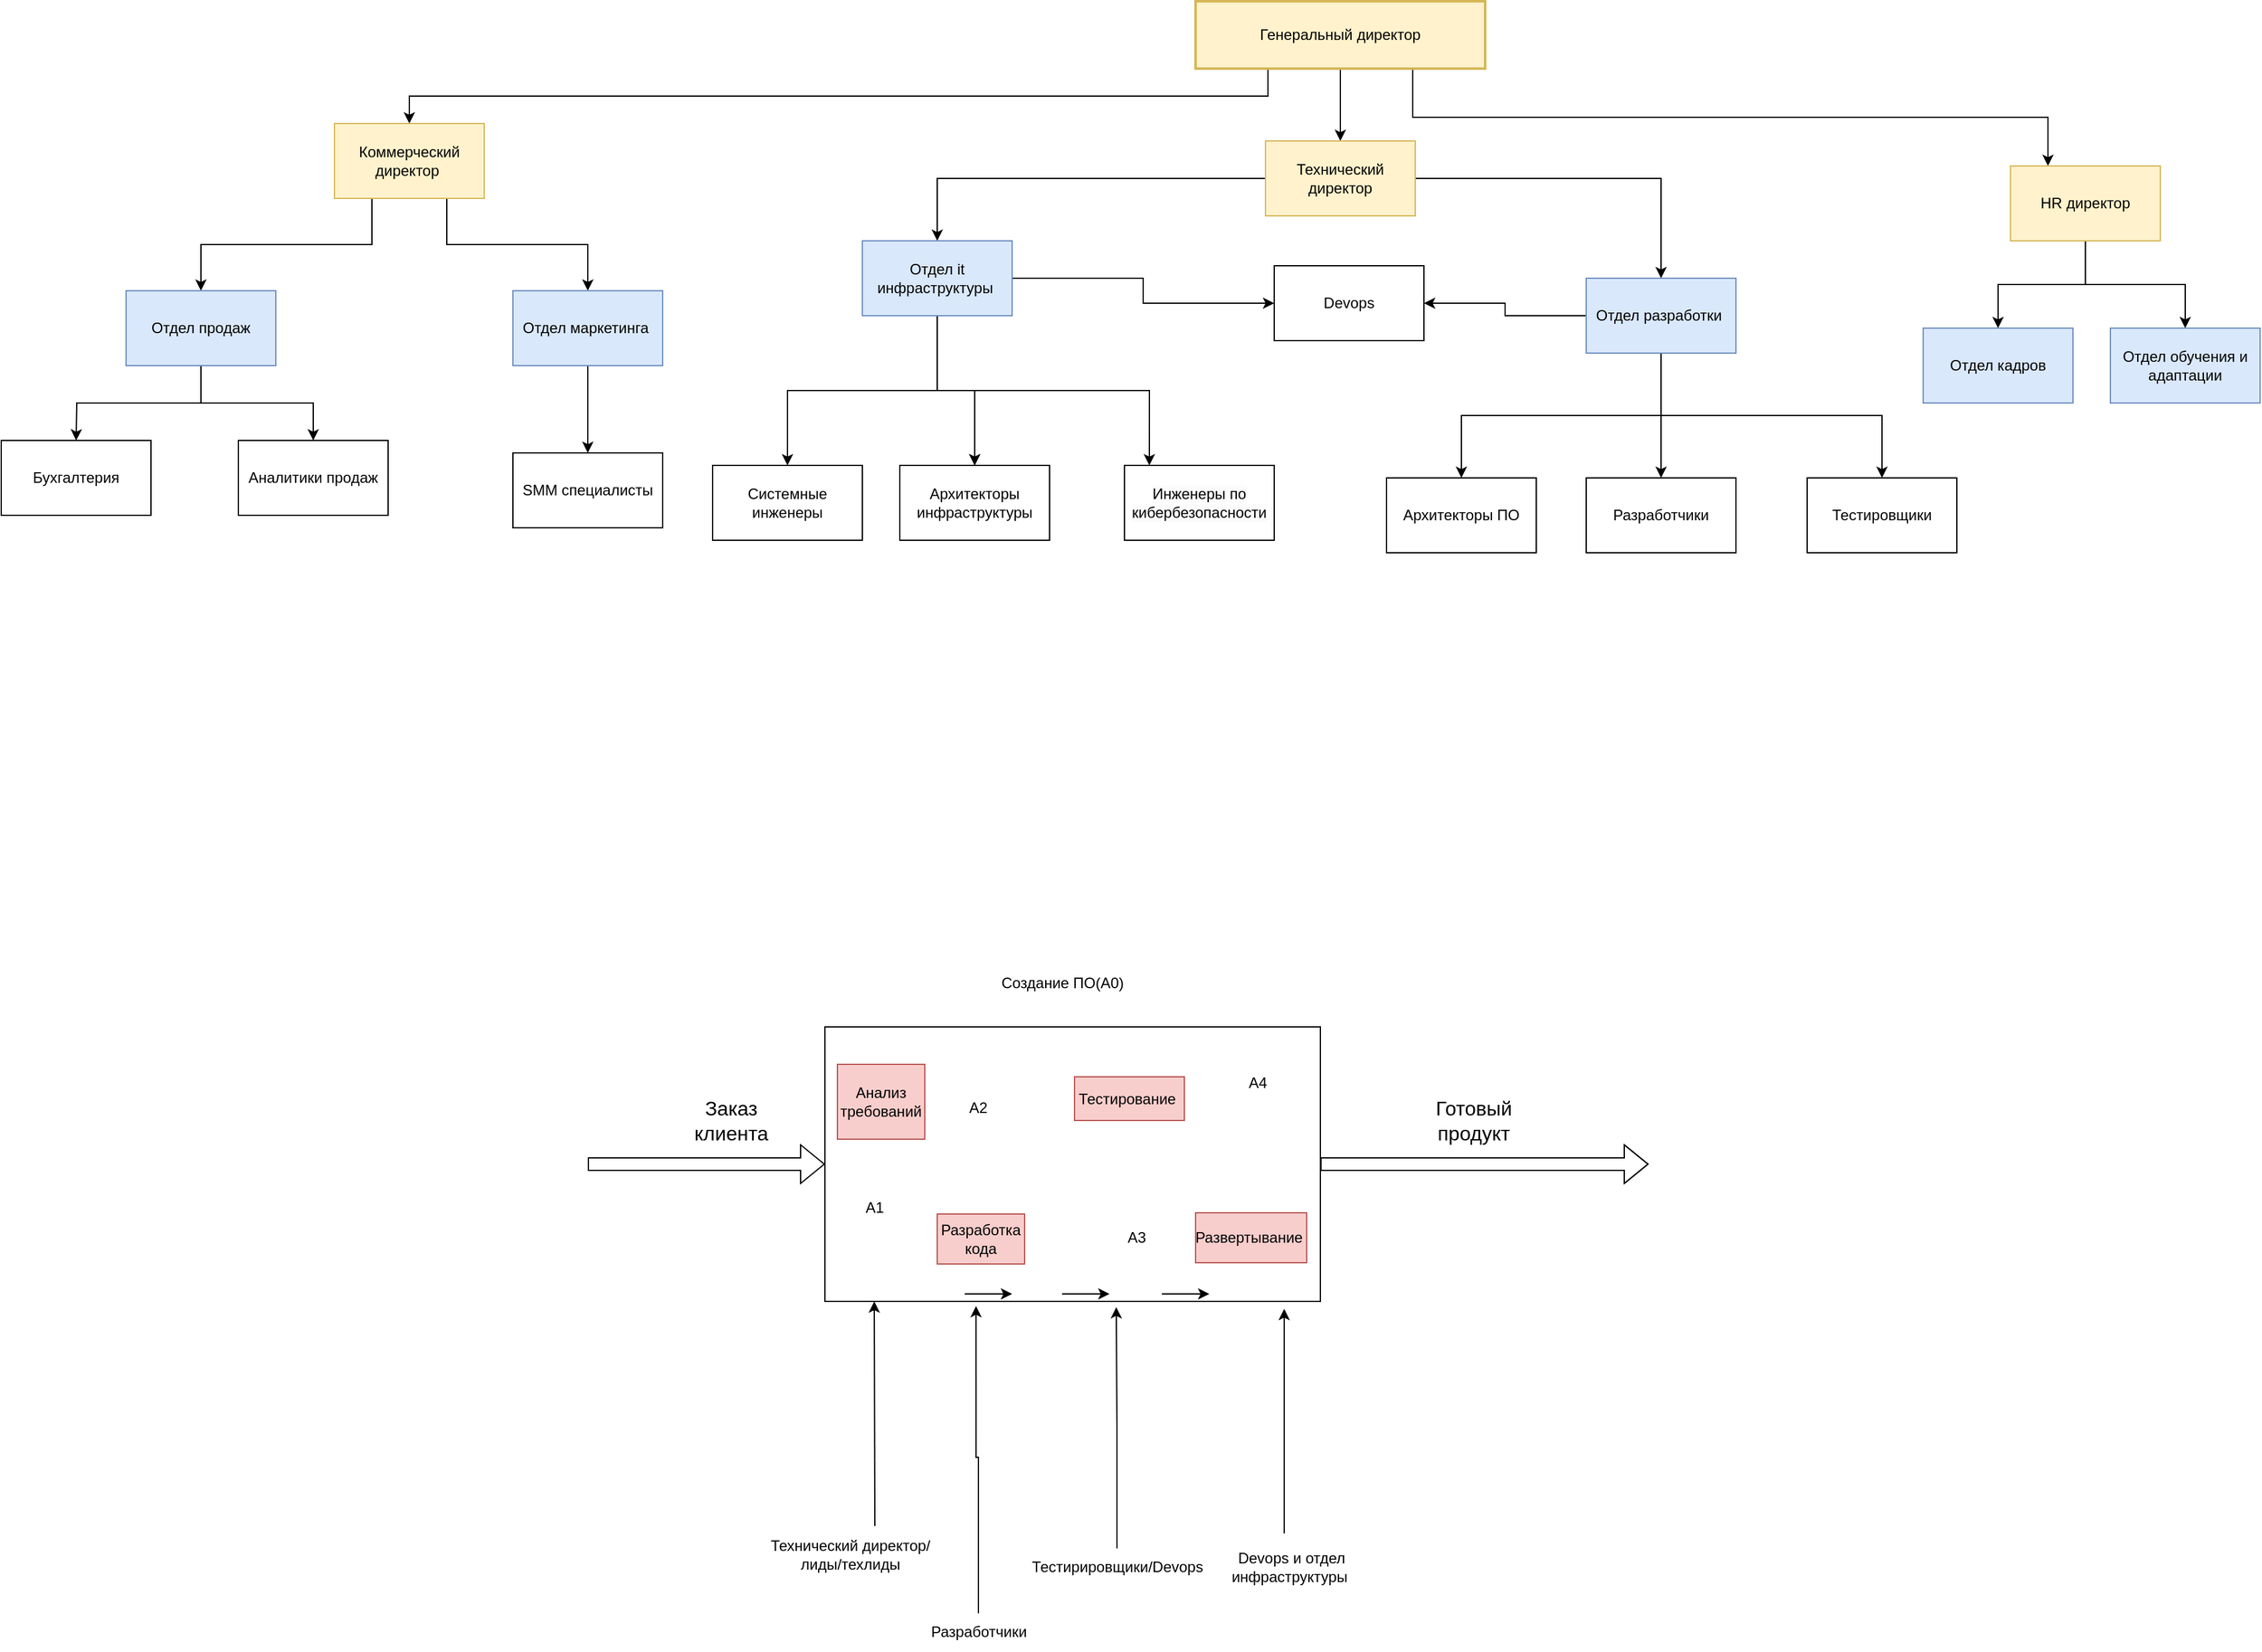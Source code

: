 <mxfile version="26.1.0">
  <diagram name="Страница — 1" id="LqPUgzeuHRdIJZTKqaz7">
    <mxGraphModel dx="1804" dy="662" grid="1" gridSize="10" guides="1" tooltips="1" connect="1" arrows="1" fold="1" page="1" pageScale="1" pageWidth="827" pageHeight="1169" math="0" shadow="0">
      <root>
        <mxCell id="0" />
        <mxCell id="1" parent="0" />
        <mxCell id="NALaxFdf05BTQDlKFTz--1" value="&lt;p style=&quot;font-style: normal; font-variant-caps: normal; font-weight: 400; letter-spacing: normal; text-align: start; text-indent: 0px; text-transform: none; white-space: normal; word-spacing: 0px; -webkit-text-stroke-width: 0px; text-decoration: none; caret-color: rgb(0, 0, 0); color: rgb(0, 0, 0);&quot; data-pm-slice=&quot;1 1 [&amp;quot;ordered_list&amp;quot;,{&amp;quot;spread&amp;quot;:true,&amp;quot;startingNumber&amp;quot;:1,&amp;quot;start&amp;quot;:2993,&amp;quot;end&amp;quot;:3738},&amp;quot;regular_list_item&amp;quot;,{&amp;quot;start&amp;quot;:3333,&amp;quot;end&amp;quot;:3738},&amp;quot;list&amp;quot;,{&amp;quot;spread&amp;quot;:false,&amp;quot;start&amp;quot;:3367,&amp;quot;end&amp;quot;:3738},&amp;quot;regular_list_item&amp;quot;,{&amp;quot;start&amp;quot;:3367,&amp;quot;end&amp;quot;:3440}]&quot;&gt;&lt;br&gt;&lt;/p&gt;" style="rounded=0;whiteSpace=wrap;html=1;" vertex="1" parent="1">
          <mxGeometry x="-80" y="830" width="397" height="220" as="geometry" />
        </mxCell>
        <mxCell id="NALaxFdf05BTQDlKFTz--2" value="&lt;font style=&quot;font-size: 16px;&quot;&gt;Заказ клиента&lt;/font&gt;" style="text;html=1;align=center;verticalAlign=middle;whiteSpace=wrap;rounded=0;" vertex="1" parent="1">
          <mxGeometry x="-200" y="890" width="90" height="30" as="geometry" />
        </mxCell>
        <mxCell id="NALaxFdf05BTQDlKFTz--3" value="" style="shape=flexArrow;endArrow=classic;html=1;rounded=0;exitX=1;exitY=0.5;exitDx=0;exitDy=0;" edge="1" parent="1" source="NALaxFdf05BTQDlKFTz--1">
          <mxGeometry width="50" height="50" relative="1" as="geometry">
            <mxPoint x="110" y="1020" as="sourcePoint" />
            <mxPoint x="580" y="940" as="targetPoint" />
            <Array as="points">
              <mxPoint x="460" y="940" />
            </Array>
          </mxGeometry>
        </mxCell>
        <mxCell id="NALaxFdf05BTQDlKFTz--4" value="&lt;font style=&quot;font-size: 16px;&quot;&gt;Готовый продукт&lt;/font&gt;" style="text;html=1;align=center;verticalAlign=middle;whiteSpace=wrap;rounded=0;" vertex="1" parent="1">
          <mxGeometry x="390" y="890" width="100" height="30" as="geometry" />
        </mxCell>
        <mxCell id="NALaxFdf05BTQDlKFTz--9" value="" style="endArrow=classic;html=1;rounded=0;" edge="1" parent="1">
          <mxGeometry width="50" height="50" relative="1" as="geometry">
            <mxPoint x="-40" y="1230" as="sourcePoint" />
            <mxPoint x="-40.48" y="1050" as="targetPoint" />
          </mxGeometry>
        </mxCell>
        <mxCell id="NALaxFdf05BTQDlKFTz--10" value="Разработчики" style="text;html=1;align=center;verticalAlign=middle;whiteSpace=wrap;rounded=0;" vertex="1" parent="1">
          <mxGeometry x="-5.5" y="1300" width="97" height="30" as="geometry" />
        </mxCell>
        <mxCell id="NALaxFdf05BTQDlKFTz--12" value="Тестирировщики/Devops" style="text;html=1;align=center;verticalAlign=middle;whiteSpace=wrap;rounded=0;" vertex="1" parent="1">
          <mxGeometry x="105.5" y="1248" width="97" height="30" as="geometry" />
        </mxCell>
        <mxCell id="NALaxFdf05BTQDlKFTz--13" value="" style="endArrow=classic;html=1;rounded=0;" edge="1" parent="1">
          <mxGeometry width="50" height="50" relative="1" as="geometry">
            <mxPoint x="288" y="1236" as="sourcePoint" />
            <mxPoint x="288" y="1056" as="targetPoint" />
          </mxGeometry>
        </mxCell>
        <mxCell id="NALaxFdf05BTQDlKFTz--14" value="Devops и отдел инфраструктуры&amp;nbsp;" style="text;html=1;align=center;verticalAlign=middle;whiteSpace=wrap;rounded=0;" vertex="1" parent="1">
          <mxGeometry x="264" y="1248" width="60" height="30" as="geometry" />
        </mxCell>
        <mxCell id="NALaxFdf05BTQDlKFTz--16" value="Анализ требований" style="text;html=1;align=center;verticalAlign=middle;whiteSpace=wrap;rounded=0;fillColor=#f8cecc;strokeColor=#b85450;" vertex="1" parent="1">
          <mxGeometry x="-70" y="860" width="70" height="60" as="geometry" />
        </mxCell>
        <mxCell id="NALaxFdf05BTQDlKFTz--18" value="А1" style="text;html=1;align=center;verticalAlign=middle;whiteSpace=wrap;rounded=0;" vertex="1" parent="1">
          <mxGeometry x="-70" y="960" width="60" height="30" as="geometry" />
        </mxCell>
        <mxCell id="NALaxFdf05BTQDlKFTz--20" value="Разработка кода" style="text;html=1;align=center;verticalAlign=middle;whiteSpace=wrap;rounded=0;fillColor=#f8cecc;strokeColor=#b85450;" vertex="1" parent="1">
          <mxGeometry x="10" y="980" width="70" height="40" as="geometry" />
        </mxCell>
        <mxCell id="NALaxFdf05BTQDlKFTz--21" value="А2" style="text;html=1;align=center;verticalAlign=middle;whiteSpace=wrap;rounded=0;" vertex="1" parent="1">
          <mxGeometry x="13" y="880" width="60" height="30" as="geometry" />
        </mxCell>
        <mxCell id="NALaxFdf05BTQDlKFTz--23" value="Тестирование&amp;nbsp;" style="text;html=1;align=center;verticalAlign=middle;whiteSpace=wrap;rounded=0;fillColor=#f8cecc;strokeColor=#b85450;" vertex="1" parent="1">
          <mxGeometry x="120" y="870" width="88" height="35" as="geometry" />
        </mxCell>
        <mxCell id="NALaxFdf05BTQDlKFTz--24" value="А3" style="text;html=1;align=center;verticalAlign=middle;whiteSpace=wrap;rounded=0;" vertex="1" parent="1">
          <mxGeometry x="140" y="984" width="60" height="30" as="geometry" />
        </mxCell>
        <mxCell id="NALaxFdf05BTQDlKFTz--25" value="Развертывание&amp;nbsp;" style="text;html=1;align=center;verticalAlign=middle;whiteSpace=wrap;rounded=0;fillColor=#f8cecc;strokeColor=#b85450;" vertex="1" parent="1">
          <mxGeometry x="217" y="979" width="89" height="40" as="geometry" />
        </mxCell>
        <mxCell id="NALaxFdf05BTQDlKFTz--26" value="А4" style="text;html=1;align=center;verticalAlign=middle;whiteSpace=wrap;rounded=0;" vertex="1" parent="1">
          <mxGeometry x="237" y="860" width="60" height="30" as="geometry" />
        </mxCell>
        <mxCell id="NALaxFdf05BTQDlKFTz--27" value="" style="endArrow=classic;html=1;rounded=0;" edge="1" parent="1">
          <mxGeometry width="50" height="50" relative="1" as="geometry">
            <mxPoint x="32" y="1044" as="sourcePoint" />
            <mxPoint x="70" y="1044" as="targetPoint" />
          </mxGeometry>
        </mxCell>
        <mxCell id="NALaxFdf05BTQDlKFTz--28" value="" style="endArrow=classic;html=1;rounded=0;" edge="1" parent="1">
          <mxGeometry width="50" height="50" relative="1" as="geometry">
            <mxPoint x="110" y="1044" as="sourcePoint" />
            <mxPoint x="148" y="1044" as="targetPoint" />
          </mxGeometry>
        </mxCell>
        <mxCell id="NALaxFdf05BTQDlKFTz--29" value="" style="endArrow=classic;html=1;rounded=0;" edge="1" parent="1">
          <mxGeometry width="50" height="50" relative="1" as="geometry">
            <mxPoint x="190" y="1044" as="sourcePoint" />
            <mxPoint x="228" y="1044" as="targetPoint" />
          </mxGeometry>
        </mxCell>
        <mxCell id="NALaxFdf05BTQDlKFTz--30" style="edgeStyle=orthogonalEdgeStyle;rounded=0;orthogonalLoop=1;jettySize=auto;html=1;exitX=0.75;exitY=1;exitDx=0;exitDy=0;entryX=0.25;entryY=0;entryDx=0;entryDy=0;" edge="1" parent="1" source="NALaxFdf05BTQDlKFTz--33" target="NALaxFdf05BTQDlKFTz--37">
          <mxGeometry relative="1" as="geometry" />
        </mxCell>
        <mxCell id="NALaxFdf05BTQDlKFTz--31" style="edgeStyle=orthogonalEdgeStyle;rounded=0;orthogonalLoop=1;jettySize=auto;html=1;exitX=0.25;exitY=1;exitDx=0;exitDy=0;" edge="1" parent="1" source="NALaxFdf05BTQDlKFTz--33" target="NALaxFdf05BTQDlKFTz--40">
          <mxGeometry relative="1" as="geometry" />
        </mxCell>
        <mxCell id="NALaxFdf05BTQDlKFTz--96" style="edgeStyle=orthogonalEdgeStyle;rounded=0;orthogonalLoop=1;jettySize=auto;html=1;exitX=0.5;exitY=1;exitDx=0;exitDy=0;entryX=0.5;entryY=0;entryDx=0;entryDy=0;" edge="1" parent="1" source="NALaxFdf05BTQDlKFTz--33" target="NALaxFdf05BTQDlKFTz--44">
          <mxGeometry relative="1" as="geometry" />
        </mxCell>
        <mxCell id="NALaxFdf05BTQDlKFTz--33" value="Генеральный директор" style="whiteSpace=wrap;strokeWidth=2;fillColor=#fff2cc;strokeColor=#d6b656;" vertex="1" parent="1">
          <mxGeometry x="217" y="8" width="232" height="54" as="geometry" />
        </mxCell>
        <mxCell id="NALaxFdf05BTQDlKFTz--35" style="edgeStyle=orthogonalEdgeStyle;rounded=0;orthogonalLoop=1;jettySize=auto;html=1;exitX=0.5;exitY=1;exitDx=0;exitDy=0;entryX=0.5;entryY=0;entryDx=0;entryDy=0;" edge="1" parent="1" source="NALaxFdf05BTQDlKFTz--37" target="NALaxFdf05BTQDlKFTz--58">
          <mxGeometry relative="1" as="geometry" />
        </mxCell>
        <mxCell id="NALaxFdf05BTQDlKFTz--36" style="edgeStyle=orthogonalEdgeStyle;rounded=0;orthogonalLoop=1;jettySize=auto;html=1;exitX=0.5;exitY=1;exitDx=0;exitDy=0;entryX=0.5;entryY=0;entryDx=0;entryDy=0;" edge="1" parent="1" source="NALaxFdf05BTQDlKFTz--37" target="NALaxFdf05BTQDlKFTz--59">
          <mxGeometry relative="1" as="geometry" />
        </mxCell>
        <mxCell id="NALaxFdf05BTQDlKFTz--37" value="HR директор" style="rounded=0;whiteSpace=wrap;html=1;fillColor=#fff2cc;strokeColor=#d6b656;" vertex="1" parent="1">
          <mxGeometry x="870" y="140" width="120" height="60" as="geometry" />
        </mxCell>
        <mxCell id="NALaxFdf05BTQDlKFTz--38" style="edgeStyle=orthogonalEdgeStyle;rounded=0;orthogonalLoop=1;jettySize=auto;html=1;exitX=0.25;exitY=1;exitDx=0;exitDy=0;entryX=0.5;entryY=0;entryDx=0;entryDy=0;" edge="1" parent="1" source="NALaxFdf05BTQDlKFTz--40" target="NALaxFdf05BTQDlKFTz--55">
          <mxGeometry relative="1" as="geometry" />
        </mxCell>
        <mxCell id="NALaxFdf05BTQDlKFTz--39" style="edgeStyle=orthogonalEdgeStyle;rounded=0;orthogonalLoop=1;jettySize=auto;html=1;exitX=0.75;exitY=1;exitDx=0;exitDy=0;entryX=0.5;entryY=0;entryDx=0;entryDy=0;" edge="1" parent="1" source="NALaxFdf05BTQDlKFTz--40" target="NALaxFdf05BTQDlKFTz--57">
          <mxGeometry relative="1" as="geometry" />
        </mxCell>
        <mxCell id="NALaxFdf05BTQDlKFTz--40" value="Коммерческий директор&amp;nbsp;" style="rounded=0;whiteSpace=wrap;html=1;fillColor=#fff2cc;strokeColor=#d6b656;" vertex="1" parent="1">
          <mxGeometry x="-473" y="106" width="120" height="60" as="geometry" />
        </mxCell>
        <mxCell id="NALaxFdf05BTQDlKFTz--42" style="edgeStyle=orthogonalEdgeStyle;rounded=0;orthogonalLoop=1;jettySize=auto;html=1;exitX=1;exitY=0.5;exitDx=0;exitDy=0;entryX=0.5;entryY=0;entryDx=0;entryDy=0;" edge="1" parent="1" source="NALaxFdf05BTQDlKFTz--44" target="NALaxFdf05BTQDlKFTz--49">
          <mxGeometry relative="1" as="geometry" />
        </mxCell>
        <mxCell id="NALaxFdf05BTQDlKFTz--43" style="edgeStyle=orthogonalEdgeStyle;rounded=0;orthogonalLoop=1;jettySize=auto;html=1;exitX=0;exitY=0.5;exitDx=0;exitDy=0;entryX=0.5;entryY=0;entryDx=0;entryDy=0;" edge="1" parent="1" source="NALaxFdf05BTQDlKFTz--44" target="NALaxFdf05BTQDlKFTz--66">
          <mxGeometry relative="1" as="geometry" />
        </mxCell>
        <mxCell id="NALaxFdf05BTQDlKFTz--44" value="Технический директор" style="rounded=0;whiteSpace=wrap;html=1;fillColor=#fff2cc;strokeColor=#d6b656;" vertex="1" parent="1">
          <mxGeometry x="273" y="120" width="120" height="60" as="geometry" />
        </mxCell>
        <mxCell id="NALaxFdf05BTQDlKFTz--46" style="edgeStyle=orthogonalEdgeStyle;rounded=0;orthogonalLoop=1;jettySize=auto;html=1;exitX=0.5;exitY=1;exitDx=0;exitDy=0;entryX=0.5;entryY=0;entryDx=0;entryDy=0;" edge="1" parent="1" source="NALaxFdf05BTQDlKFTz--49" target="NALaxFdf05BTQDlKFTz--61">
          <mxGeometry relative="1" as="geometry" />
        </mxCell>
        <mxCell id="NALaxFdf05BTQDlKFTz--81" style="edgeStyle=orthogonalEdgeStyle;rounded=0;orthogonalLoop=1;jettySize=auto;html=1;entryX=1;entryY=0.5;entryDx=0;entryDy=0;" edge="1" parent="1" source="NALaxFdf05BTQDlKFTz--49" target="NALaxFdf05BTQDlKFTz--71">
          <mxGeometry relative="1" as="geometry" />
        </mxCell>
        <mxCell id="NALaxFdf05BTQDlKFTz--82" style="edgeStyle=orthogonalEdgeStyle;rounded=0;orthogonalLoop=1;jettySize=auto;html=1;exitX=0.5;exitY=1;exitDx=0;exitDy=0;entryX=0.5;entryY=0;entryDx=0;entryDy=0;" edge="1" parent="1" source="NALaxFdf05BTQDlKFTz--49" target="NALaxFdf05BTQDlKFTz--60">
          <mxGeometry relative="1" as="geometry" />
        </mxCell>
        <mxCell id="NALaxFdf05BTQDlKFTz--83" style="edgeStyle=orthogonalEdgeStyle;rounded=0;orthogonalLoop=1;jettySize=auto;html=1;exitX=0.5;exitY=1;exitDx=0;exitDy=0;entryX=0.5;entryY=0;entryDx=0;entryDy=0;" edge="1" parent="1" source="NALaxFdf05BTQDlKFTz--49" target="NALaxFdf05BTQDlKFTz--67">
          <mxGeometry relative="1" as="geometry">
            <mxPoint x="590" y="340" as="targetPoint" />
          </mxGeometry>
        </mxCell>
        <mxCell id="NALaxFdf05BTQDlKFTz--49" value="Отдел разработки&amp;nbsp;" style="rounded=0;whiteSpace=wrap;html=1;fillColor=#dae8fc;strokeColor=#6c8ebf;" vertex="1" parent="1">
          <mxGeometry x="530" y="230" width="120" height="60" as="geometry" />
        </mxCell>
        <mxCell id="NALaxFdf05BTQDlKFTz--53" style="edgeStyle=orthogonalEdgeStyle;rounded=0;orthogonalLoop=1;jettySize=auto;html=1;exitX=0.5;exitY=1;exitDx=0;exitDy=0;entryX=0.5;entryY=0;entryDx=0;entryDy=0;" edge="1" parent="1" source="NALaxFdf05BTQDlKFTz--55">
          <mxGeometry relative="1" as="geometry">
            <mxPoint x="-680" y="360" as="targetPoint" />
          </mxGeometry>
        </mxCell>
        <mxCell id="NALaxFdf05BTQDlKFTz--54" style="edgeStyle=orthogonalEdgeStyle;rounded=0;orthogonalLoop=1;jettySize=auto;html=1;exitX=0.5;exitY=1;exitDx=0;exitDy=0;" edge="1" parent="1" source="NALaxFdf05BTQDlKFTz--55" target="NALaxFdf05BTQDlKFTz--73">
          <mxGeometry relative="1" as="geometry" />
        </mxCell>
        <mxCell id="NALaxFdf05BTQDlKFTz--55" value="Отдел продаж" style="rounded=0;whiteSpace=wrap;html=1;fillColor=#dae8fc;strokeColor=#6c8ebf;" vertex="1" parent="1">
          <mxGeometry x="-640" y="240" width="120" height="60" as="geometry" />
        </mxCell>
        <mxCell id="NALaxFdf05BTQDlKFTz--56" style="edgeStyle=orthogonalEdgeStyle;rounded=0;orthogonalLoop=1;jettySize=auto;html=1;exitX=0.5;exitY=1;exitDx=0;exitDy=0;entryX=0.5;entryY=0;entryDx=0;entryDy=0;" edge="1" parent="1" source="NALaxFdf05BTQDlKFTz--57" target="NALaxFdf05BTQDlKFTz--74">
          <mxGeometry relative="1" as="geometry" />
        </mxCell>
        <mxCell id="NALaxFdf05BTQDlKFTz--57" value="Отдел маркетинга&amp;nbsp;" style="rounded=0;whiteSpace=wrap;html=1;fillColor=#dae8fc;strokeColor=#6c8ebf;" vertex="1" parent="1">
          <mxGeometry x="-330" y="240" width="120" height="60" as="geometry" />
        </mxCell>
        <mxCell id="NALaxFdf05BTQDlKFTz--58" value="Отдел кадров" style="rounded=0;whiteSpace=wrap;html=1;fillColor=#dae8fc;strokeColor=#6c8ebf;" vertex="1" parent="1">
          <mxGeometry x="800" y="270" width="120" height="60" as="geometry" />
        </mxCell>
        <mxCell id="NALaxFdf05BTQDlKFTz--59" value="Отдел обучения и адаптации" style="rounded=0;whiteSpace=wrap;html=1;fillColor=#dae8fc;strokeColor=#6c8ebf;" vertex="1" parent="1">
          <mxGeometry x="950" y="270" width="120" height="60" as="geometry" />
        </mxCell>
        <mxCell id="NALaxFdf05BTQDlKFTz--60" value="Разработчики" style="rounded=0;whiteSpace=wrap;html=1;" vertex="1" parent="1">
          <mxGeometry x="530" y="390" width="120" height="60" as="geometry" />
        </mxCell>
        <mxCell id="NALaxFdf05BTQDlKFTz--61" value="Тестировщики" style="rounded=0;whiteSpace=wrap;html=1;" vertex="1" parent="1">
          <mxGeometry x="707" y="390" width="120" height="60" as="geometry" />
        </mxCell>
        <mxCell id="NALaxFdf05BTQDlKFTz--80" style="edgeStyle=orthogonalEdgeStyle;rounded=0;orthogonalLoop=1;jettySize=auto;html=1;entryX=0;entryY=0.5;entryDx=0;entryDy=0;" edge="1" parent="1" source="NALaxFdf05BTQDlKFTz--66" target="NALaxFdf05BTQDlKFTz--71">
          <mxGeometry relative="1" as="geometry" />
        </mxCell>
        <mxCell id="NALaxFdf05BTQDlKFTz--85" style="edgeStyle=orthogonalEdgeStyle;rounded=0;orthogonalLoop=1;jettySize=auto;html=1;exitX=0.5;exitY=1;exitDx=0;exitDy=0;entryX=0.5;entryY=0;entryDx=0;entryDy=0;" edge="1" parent="1">
          <mxGeometry relative="1" as="geometry">
            <mxPoint x="179.95" y="380" as="targetPoint" />
            <mxPoint x="-30.05" y="260" as="sourcePoint" />
            <Array as="points">
              <mxPoint x="9.95" y="260" />
              <mxPoint x="9.95" y="320" />
              <mxPoint x="179.95" y="320" />
            </Array>
          </mxGeometry>
        </mxCell>
        <mxCell id="NALaxFdf05BTQDlKFTz--91" style="edgeStyle=orthogonalEdgeStyle;rounded=0;orthogonalLoop=1;jettySize=auto;html=1;entryX=0.5;entryY=0;entryDx=0;entryDy=0;" edge="1" parent="1" source="NALaxFdf05BTQDlKFTz--66" target="NALaxFdf05BTQDlKFTz--89">
          <mxGeometry relative="1" as="geometry" />
        </mxCell>
        <mxCell id="NALaxFdf05BTQDlKFTz--92" style="edgeStyle=orthogonalEdgeStyle;rounded=0;orthogonalLoop=1;jettySize=auto;html=1;entryX=0.5;entryY=0;entryDx=0;entryDy=0;" edge="1" parent="1" source="NALaxFdf05BTQDlKFTz--66" target="NALaxFdf05BTQDlKFTz--70">
          <mxGeometry relative="1" as="geometry" />
        </mxCell>
        <mxCell id="NALaxFdf05BTQDlKFTz--93" style="edgeStyle=orthogonalEdgeStyle;rounded=0;orthogonalLoop=1;jettySize=auto;html=1;entryX=0.5;entryY=0;entryDx=0;entryDy=0;" edge="1" parent="1" source="NALaxFdf05BTQDlKFTz--66" target="NALaxFdf05BTQDlKFTz--89">
          <mxGeometry relative="1" as="geometry" />
        </mxCell>
        <mxCell id="NALaxFdf05BTQDlKFTz--66" value="Отдел it инфраструктуры&amp;nbsp;" style="rounded=0;whiteSpace=wrap;html=1;fillColor=#dae8fc;strokeColor=#6c8ebf;" vertex="1" parent="1">
          <mxGeometry x="-50" y="200" width="120" height="60" as="geometry" />
        </mxCell>
        <mxCell id="NALaxFdf05BTQDlKFTz--67" value="Архитекторы ПО" style="rounded=0;whiteSpace=wrap;html=1;" vertex="1" parent="1">
          <mxGeometry x="370" y="390" width="120" height="60" as="geometry" />
        </mxCell>
        <mxCell id="NALaxFdf05BTQDlKFTz--70" value="Системные инженеры" style="rounded=0;whiteSpace=wrap;html=1;" vertex="1" parent="1">
          <mxGeometry x="-170" y="380" width="120" height="60" as="geometry" />
        </mxCell>
        <mxCell id="NALaxFdf05BTQDlKFTz--71" value="Devops" style="rounded=0;whiteSpace=wrap;html=1;" vertex="1" parent="1">
          <mxGeometry x="280" y="220" width="120" height="60" as="geometry" />
        </mxCell>
        <mxCell id="NALaxFdf05BTQDlKFTz--73" value="Аналитики продаж" style="rounded=0;whiteSpace=wrap;html=1;" vertex="1" parent="1">
          <mxGeometry x="-550" y="360" width="120" height="60" as="geometry" />
        </mxCell>
        <mxCell id="NALaxFdf05BTQDlKFTz--74" value="SMM специалисты" style="rounded=0;whiteSpace=wrap;html=1;" vertex="1" parent="1">
          <mxGeometry x="-330" y="370" width="120" height="60" as="geometry" />
        </mxCell>
        <mxCell id="NALaxFdf05BTQDlKFTz--77" value="" style="shape=flexArrow;endArrow=classic;html=1;rounded=0;" edge="1" parent="1">
          <mxGeometry width="50" height="50" relative="1" as="geometry">
            <mxPoint x="-270" y="940" as="sourcePoint" />
            <mxPoint x="-80" y="940" as="targetPoint" />
            <Array as="points" />
          </mxGeometry>
        </mxCell>
        <mxCell id="NALaxFdf05BTQDlKFTz--78" value="Бухгалтерия" style="rounded=0;whiteSpace=wrap;html=1;" vertex="1" parent="1">
          <mxGeometry x="-740" y="360" width="120" height="60" as="geometry" />
        </mxCell>
        <mxCell id="NALaxFdf05BTQDlKFTz--86" value="&lt;meta charset=&quot;utf-8&quot;&gt;&lt;span style=&quot;color: rgb(0, 0, 0); font-family: Helvetica; font-size: 12px; font-style: normal; font-variant-ligatures: normal; font-variant-caps: normal; font-weight: 400; letter-spacing: normal; orphans: 2; text-align: center; text-indent: 0px; text-transform: none; widows: 2; word-spacing: 0px; -webkit-text-stroke-width: 0px; white-space: normal; background-color: rgb(251, 251, 251); text-decoration-thickness: initial; text-decoration-style: initial; text-decoration-color: initial; display: inline !important; float: none;&quot;&gt;Инженеры по кибербезопасности&lt;/span&gt;" style="rounded=0;whiteSpace=wrap;html=1;" vertex="1" parent="1">
          <mxGeometry x="160" y="380" width="120" height="60" as="geometry" />
        </mxCell>
        <mxCell id="NALaxFdf05BTQDlKFTz--89" value="Архитекторы инфраструктуры" style="rounded=0;whiteSpace=wrap;html=1;" vertex="1" parent="1">
          <mxGeometry x="-20" y="380" width="120" height="60" as="geometry" />
        </mxCell>
        <mxCell id="NALaxFdf05BTQDlKFTz--101" value="Технический директор/&lt;div&gt;лиды/техлиды&lt;/div&gt;" style="text;html=1;align=center;verticalAlign=middle;resizable=0;points=[];autosize=1;strokeColor=none;fillColor=none;" vertex="1" parent="1">
          <mxGeometry x="-140" y="1233" width="160" height="40" as="geometry" />
        </mxCell>
        <mxCell id="NALaxFdf05BTQDlKFTz--102" style="edgeStyle=orthogonalEdgeStyle;rounded=0;orthogonalLoop=1;jettySize=auto;html=1;entryX=0.305;entryY=1.017;entryDx=0;entryDy=0;entryPerimeter=0;" edge="1" parent="1" source="NALaxFdf05BTQDlKFTz--10" target="NALaxFdf05BTQDlKFTz--1">
          <mxGeometry relative="1" as="geometry" />
        </mxCell>
        <mxCell id="NALaxFdf05BTQDlKFTz--103" style="edgeStyle=orthogonalEdgeStyle;rounded=0;orthogonalLoop=1;jettySize=auto;html=1;entryX=0.588;entryY=1.021;entryDx=0;entryDy=0;entryPerimeter=0;" edge="1" parent="1" source="NALaxFdf05BTQDlKFTz--12" target="NALaxFdf05BTQDlKFTz--1">
          <mxGeometry relative="1" as="geometry" />
        </mxCell>
        <mxCell id="NALaxFdf05BTQDlKFTz--104" value="Создание ПО(A0)" style="text;html=1;align=center;verticalAlign=middle;resizable=0;points=[];autosize=1;strokeColor=none;fillColor=none;" vertex="1" parent="1">
          <mxGeometry x="50" y="780" width="120" height="30" as="geometry" />
        </mxCell>
      </root>
    </mxGraphModel>
  </diagram>
</mxfile>
